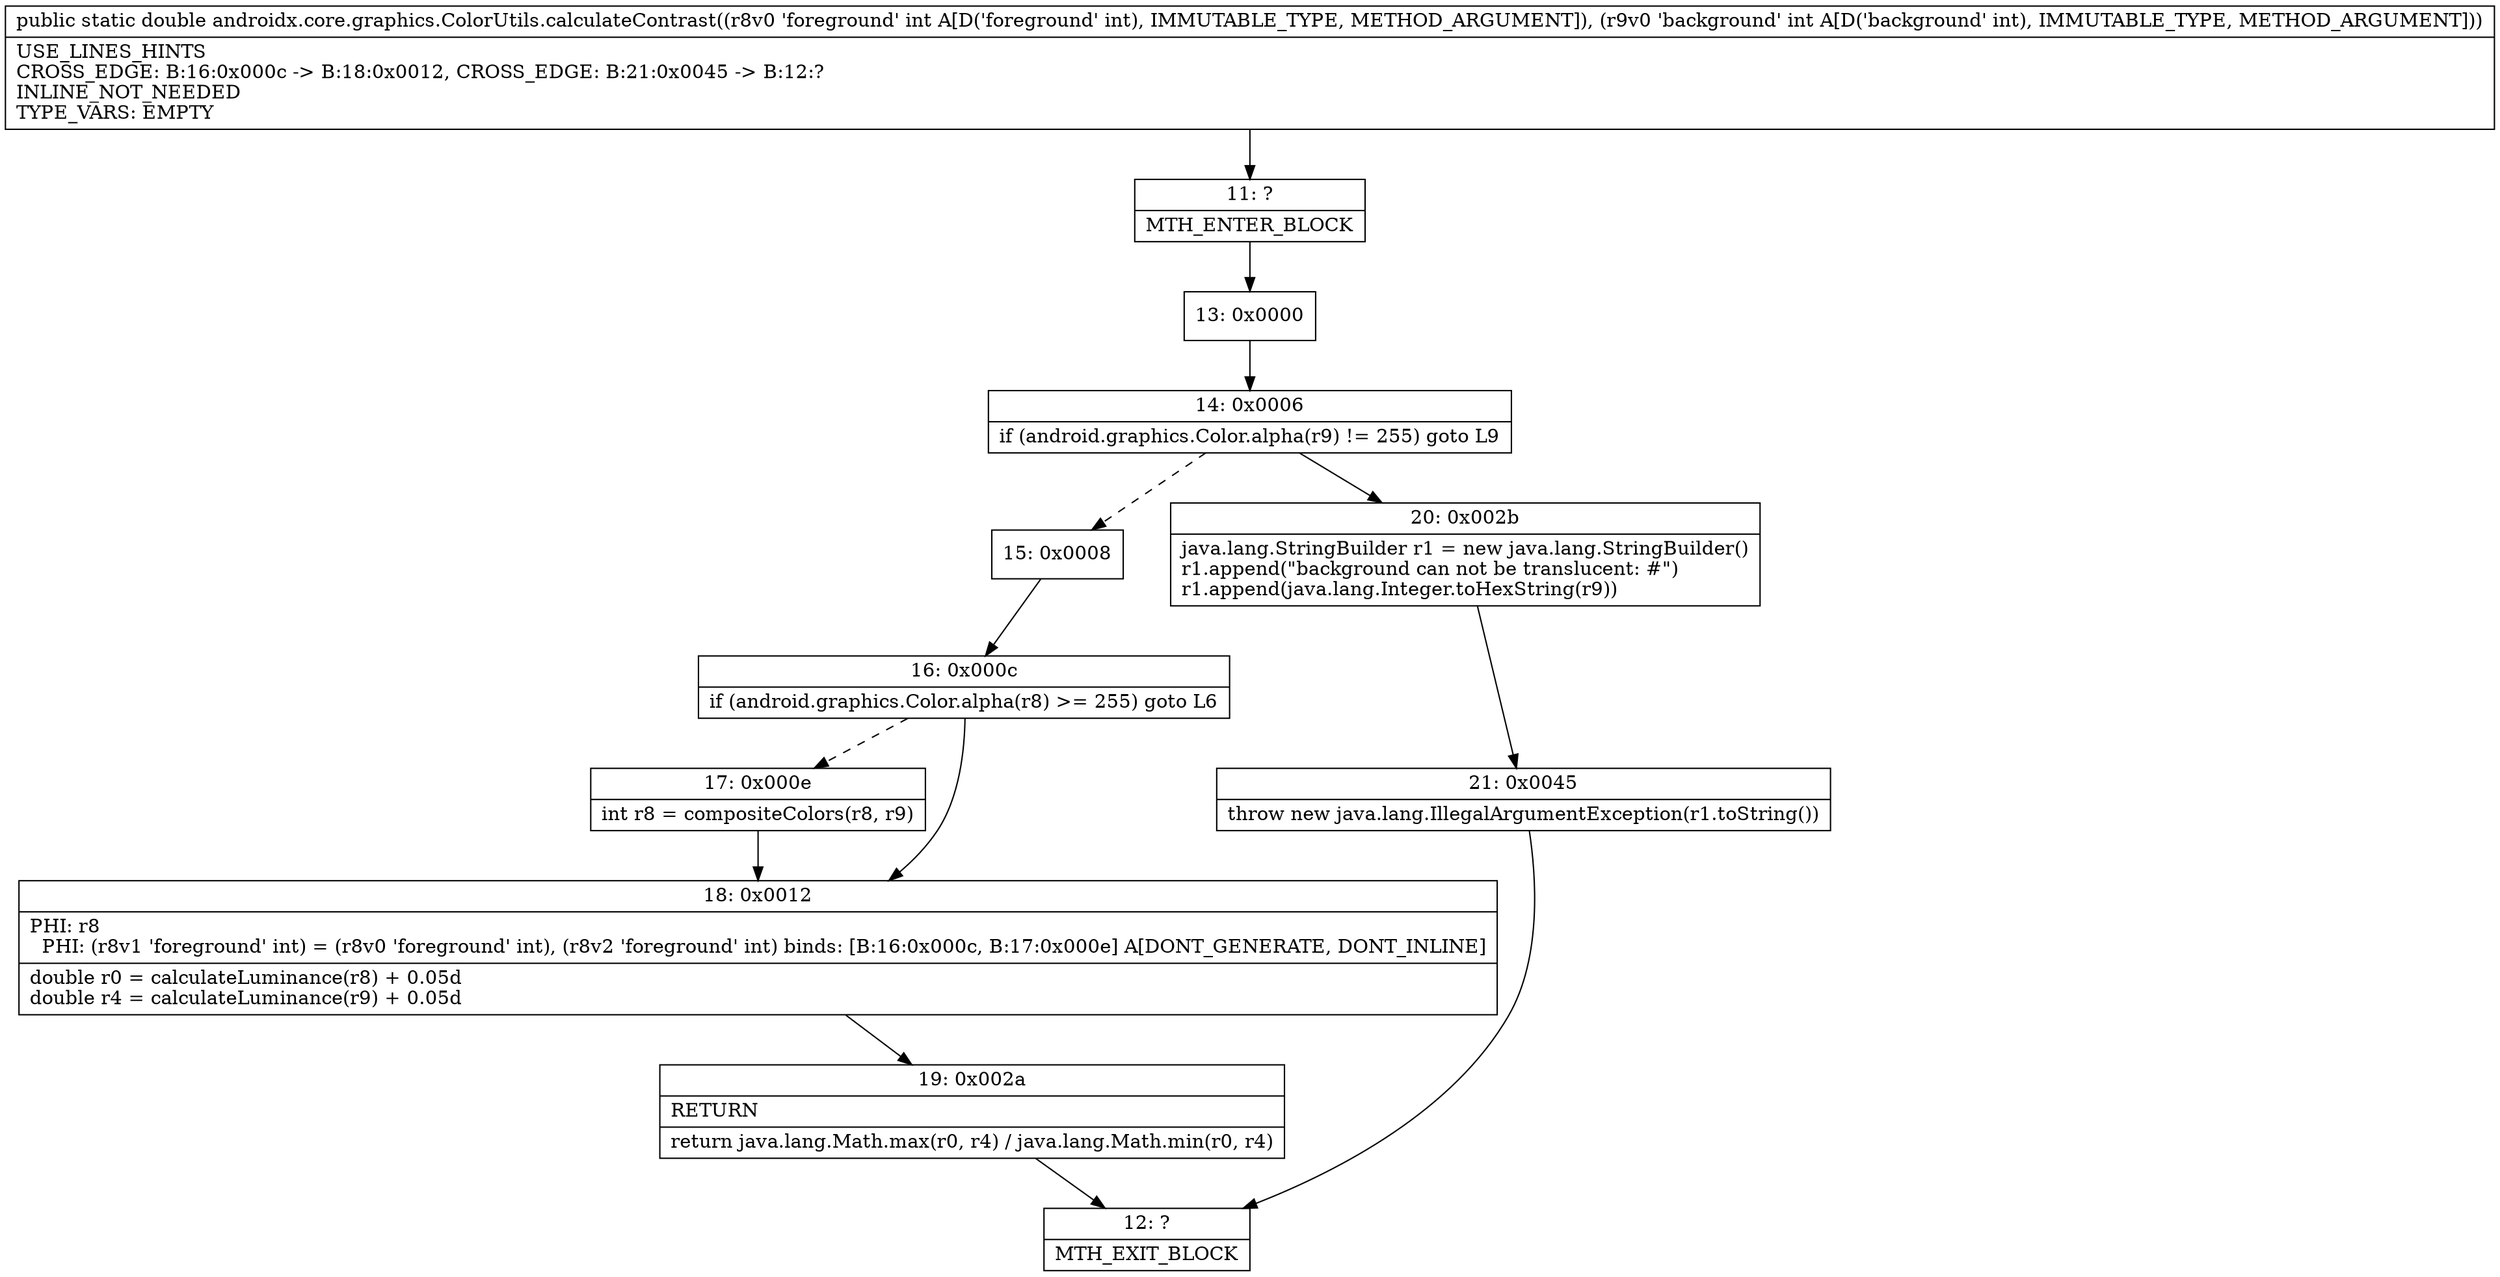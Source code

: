 digraph "CFG forandroidx.core.graphics.ColorUtils.calculateContrast(II)D" {
Node_11 [shape=record,label="{11\:\ ?|MTH_ENTER_BLOCK\l}"];
Node_13 [shape=record,label="{13\:\ 0x0000}"];
Node_14 [shape=record,label="{14\:\ 0x0006|if (android.graphics.Color.alpha(r9) != 255) goto L9\l}"];
Node_15 [shape=record,label="{15\:\ 0x0008}"];
Node_16 [shape=record,label="{16\:\ 0x000c|if (android.graphics.Color.alpha(r8) \>= 255) goto L6\l}"];
Node_17 [shape=record,label="{17\:\ 0x000e|int r8 = compositeColors(r8, r9)\l}"];
Node_18 [shape=record,label="{18\:\ 0x0012|PHI: r8 \l  PHI: (r8v1 'foreground' int) = (r8v0 'foreground' int), (r8v2 'foreground' int) binds: [B:16:0x000c, B:17:0x000e] A[DONT_GENERATE, DONT_INLINE]\l|double r0 = calculateLuminance(r8) + 0.05d\ldouble r4 = calculateLuminance(r9) + 0.05d\l}"];
Node_19 [shape=record,label="{19\:\ 0x002a|RETURN\l|return java.lang.Math.max(r0, r4) \/ java.lang.Math.min(r0, r4)\l}"];
Node_12 [shape=record,label="{12\:\ ?|MTH_EXIT_BLOCK\l}"];
Node_20 [shape=record,label="{20\:\ 0x002b|java.lang.StringBuilder r1 = new java.lang.StringBuilder()\lr1.append(\"background can not be translucent: #\")\lr1.append(java.lang.Integer.toHexString(r9))\l}"];
Node_21 [shape=record,label="{21\:\ 0x0045|throw new java.lang.IllegalArgumentException(r1.toString())\l}"];
MethodNode[shape=record,label="{public static double androidx.core.graphics.ColorUtils.calculateContrast((r8v0 'foreground' int A[D('foreground' int), IMMUTABLE_TYPE, METHOD_ARGUMENT]), (r9v0 'background' int A[D('background' int), IMMUTABLE_TYPE, METHOD_ARGUMENT]))  | USE_LINES_HINTS\lCROSS_EDGE: B:16:0x000c \-\> B:18:0x0012, CROSS_EDGE: B:21:0x0045 \-\> B:12:?\lINLINE_NOT_NEEDED\lTYPE_VARS: EMPTY\l}"];
MethodNode -> Node_11;Node_11 -> Node_13;
Node_13 -> Node_14;
Node_14 -> Node_15[style=dashed];
Node_14 -> Node_20;
Node_15 -> Node_16;
Node_16 -> Node_17[style=dashed];
Node_16 -> Node_18;
Node_17 -> Node_18;
Node_18 -> Node_19;
Node_19 -> Node_12;
Node_20 -> Node_21;
Node_21 -> Node_12;
}


